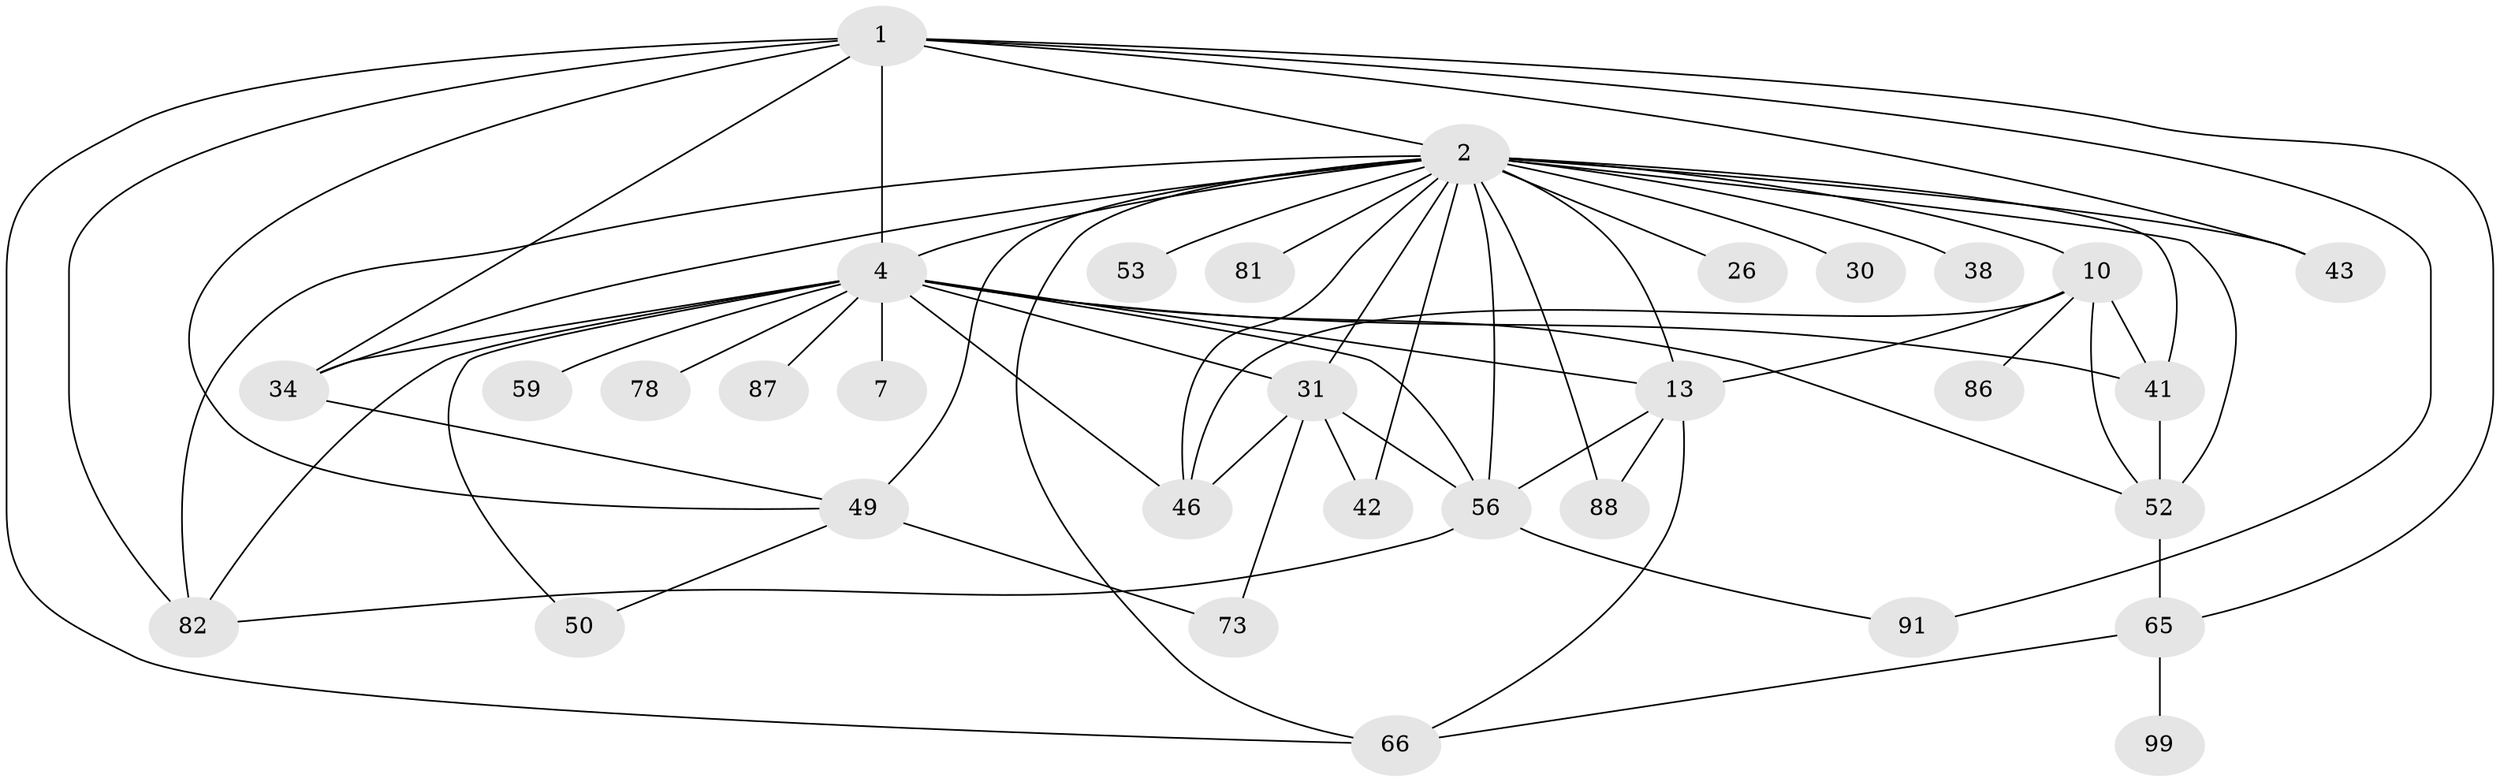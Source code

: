 // original degree distribution, {5: 0.12149532710280374, 6: 0.037383177570093455, 3: 0.22429906542056074, 2: 0.27102803738317754, 1: 0.21495327102803738, 7: 0.018691588785046728, 4: 0.11214953271028037}
// Generated by graph-tools (version 1.1) at 2025/17/03/04/25 18:17:07]
// undirected, 32 vertices, 63 edges
graph export_dot {
graph [start="1"]
  node [color=gray90,style=filled];
  1 [super="+33"];
  2 [super="+5+3+22+28"];
  4 [super="+6+96+9+18"];
  7 [super="+15"];
  10 [super="+20+77+16"];
  13 [super="+37+40"];
  26;
  30;
  31 [super="+51"];
  34 [super="+106+54+69"];
  38 [super="+94"];
  41 [super="+71"];
  42 [super="+95"];
  43;
  46 [super="+83"];
  49 [super="+84+80"];
  50;
  52 [super="+64"];
  53;
  56 [super="+63+58"];
  59;
  65 [super="+85"];
  66 [super="+90+75"];
  73;
  78;
  81;
  82 [super="+100+89"];
  86;
  87;
  88 [super="+97"];
  91;
  99;
  1 -- 2;
  1 -- 4;
  1 -- 43;
  1 -- 66;
  1 -- 65;
  1 -- 34;
  1 -- 49;
  1 -- 82;
  1 -- 91;
  2 -- 10 [weight=3];
  2 -- 42 [weight=2];
  2 -- 43;
  2 -- 13;
  2 -- 81;
  2 -- 82 [weight=2];
  2 -- 52 [weight=2];
  2 -- 53 [weight=2];
  2 -- 49 [weight=2];
  2 -- 30;
  2 -- 4;
  2 -- 66;
  2 -- 38;
  2 -- 56;
  2 -- 26;
  2 -- 88;
  2 -- 31 [weight=2];
  2 -- 41;
  2 -- 34;
  2 -- 46;
  4 -- 34 [weight=2];
  4 -- 7 [weight=2];
  4 -- 13;
  4 -- 50;
  4 -- 82;
  4 -- 52;
  4 -- 87;
  4 -- 56;
  4 -- 78;
  4 -- 41;
  4 -- 59;
  4 -- 46;
  4 -- 31;
  10 -- 13;
  10 -- 46;
  10 -- 52;
  10 -- 86;
  10 -- 41 [weight=2];
  13 -- 88;
  13 -- 66;
  13 -- 56;
  31 -- 73;
  31 -- 42;
  31 -- 46;
  31 -- 56;
  34 -- 49;
  41 -- 52;
  49 -- 73;
  49 -- 50;
  52 -- 65;
  56 -- 91;
  56 -- 82;
  65 -- 66;
  65 -- 99;
}
